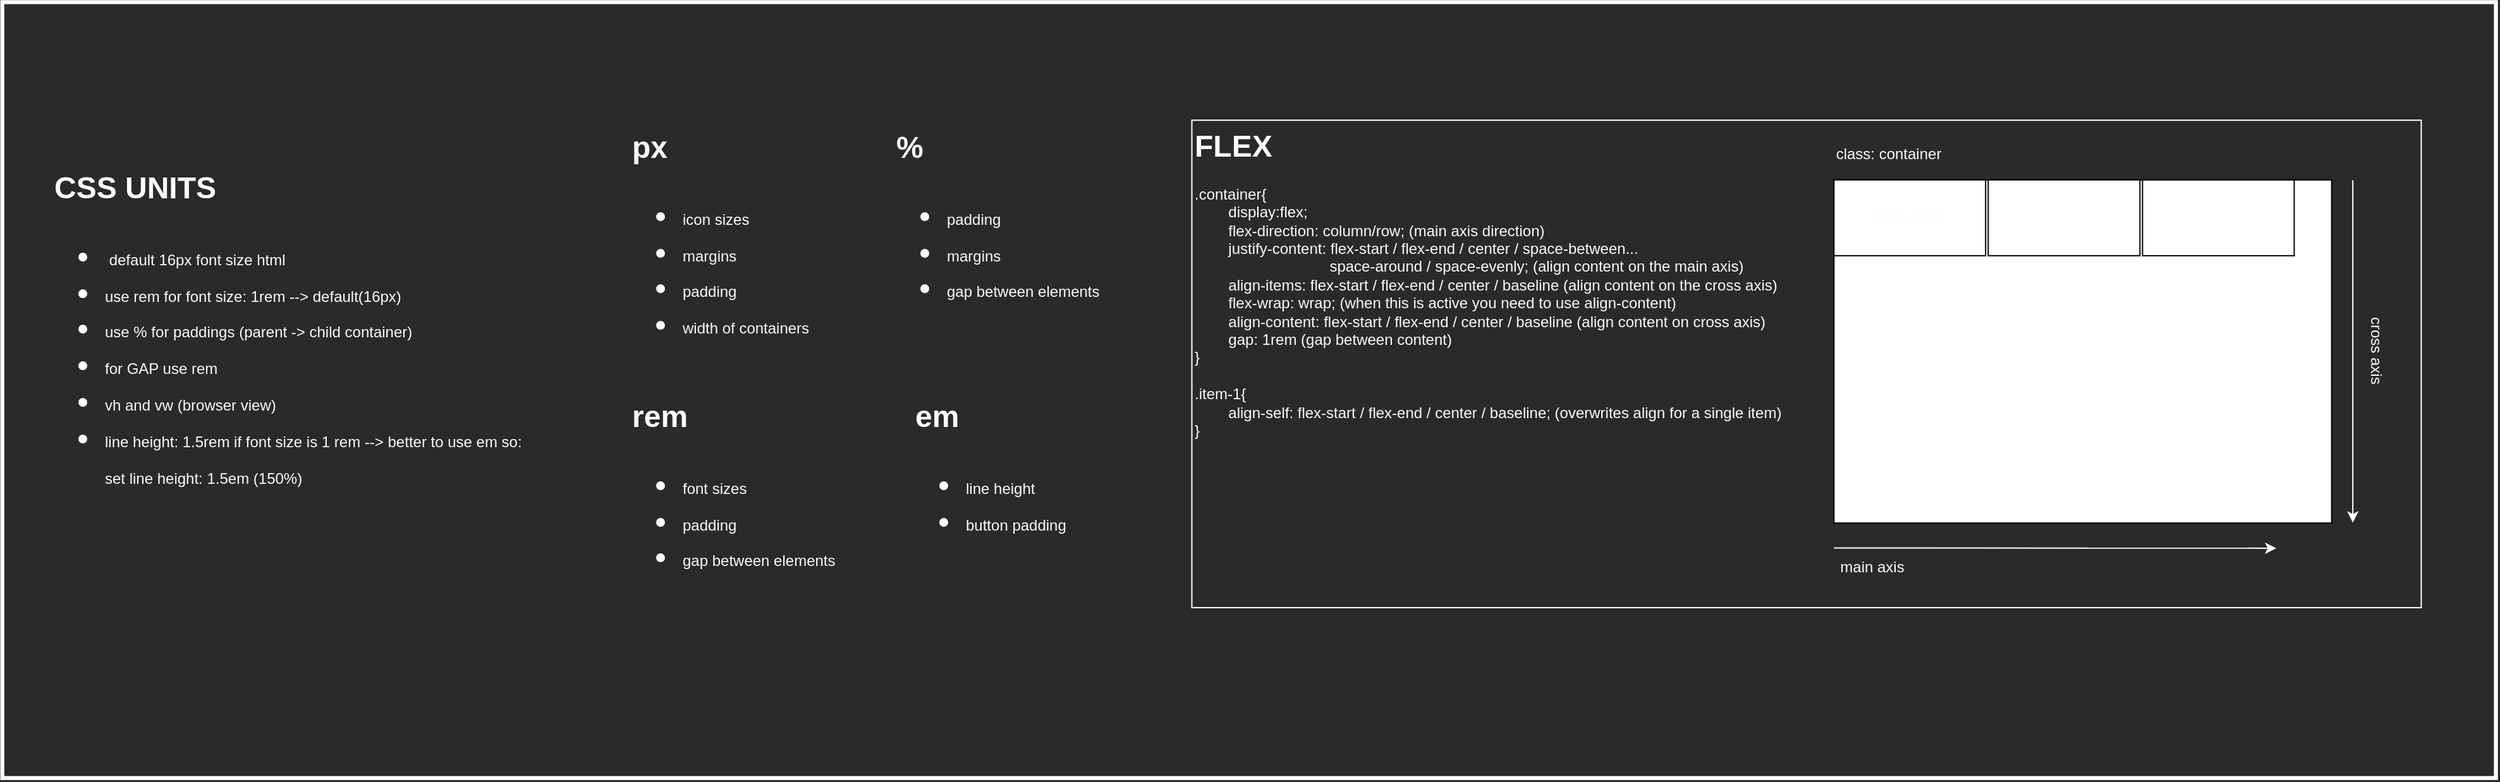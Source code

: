 <mxfile>
    <diagram name="Page-1" id="AAiiQWBEAkQxzteKU6x-">
        <mxGraphModel dx="3407" dy="1903" grid="0" gridSize="3.937" guides="0" tooltips="1" connect="0" arrows="0" fold="1" page="0" pageScale="1" pageWidth="1600" pageHeight="900" background="#2a2a2a" math="0" shadow="0">
            <root>
                <mxCell id="0"/>
                <mxCell id="1" parent="0"/>
                <mxCell id="TYYw9LiW6u4KMub6DSwJ-14" value="" style="rounded=0;whiteSpace=wrap;html=1;fillColor=none;strokeWidth=3.15;fontColor=light-dark(#FFFAF9,#EDEDED);labelBorderColor=light-dark(#FFFFFF,#EDEDED);strokeColor=#FFFFFF;" parent="1" vertex="1">
                    <mxGeometry x="-51.18" y="-43.31" width="1972.43" height="614.18" as="geometry"/>
                </mxCell>
                <mxCell id="TYYw9LiW6u4KMub6DSwJ-2" value="&lt;h1 style=&quot;margin-top: 0px;&quot;&gt;CSS UNITS&lt;/h1&gt;&lt;h1 style=&quot;margin-top: 0px;&quot;&gt;&lt;ul&gt;&lt;li&gt;&lt;span style=&quot;font-size: 12px; font-weight: 400;&quot;&gt;&amp;nbsp;default 16px font size html&lt;/span&gt;&lt;/li&gt;&lt;li&gt;&lt;span style=&quot;font-size: 12px; font-weight: 400;&quot;&gt;use rem for font size: 1rem --&amp;gt; default(16px)&lt;/span&gt;&lt;/li&gt;&lt;li&gt;&lt;span style=&quot;font-size: 12px; font-weight: 400;&quot;&gt;use % for paddings (parent -&amp;gt; child container)&lt;/span&gt;&lt;/li&gt;&lt;li&gt;&lt;span style=&quot;font-size: 12px; font-weight: 400;&quot;&gt;for GAP use rem&lt;/span&gt;&lt;/li&gt;&lt;li&gt;&lt;span style=&quot;font-size: 12px; font-weight: 400;&quot;&gt;vh and vw (browser view)&lt;/span&gt;&lt;/li&gt;&lt;li&gt;&lt;span style=&quot;font-size: 12px; font-weight: 400;&quot;&gt;line height: 1.5rem if font size is 1 rem --&amp;gt; better to use em so:&lt;br&gt;set line height: 1.5em (150%)&lt;/span&gt;&lt;/li&gt;&lt;/ul&gt;&lt;/h1&gt;" style="text;html=1;whiteSpace=wrap;overflow=hidden;rounded=0;strokeColor=none;strokeWidth=1.968;fontColor=light-dark(#FFFAF9,#EDEDED);" parent="1" vertex="1">
                    <mxGeometry x="-11.81" y="82.68" width="397.63" height="314.96" as="geometry"/>
                </mxCell>
                <mxCell id="TYYw9LiW6u4KMub6DSwJ-8" value="&lt;h1 style=&quot;margin-top: 0px;&quot;&gt;&lt;span style=&quot;background-color: initial;&quot;&gt;px&lt;/span&gt;&lt;/h1&gt;&lt;h1 style=&quot;margin-top: 0px;&quot;&gt;&lt;ul&gt;&lt;li&gt;&lt;span style=&quot;font-size: 12px; font-weight: 400;&quot;&gt;icon sizes&lt;/span&gt;&lt;/li&gt;&lt;li&gt;&lt;span style=&quot;font-size: 12px; font-weight: 400;&quot;&gt;margins&lt;/span&gt;&lt;/li&gt;&lt;li&gt;&lt;span style=&quot;font-size: 12px; font-weight: 400;&quot;&gt;padding&lt;/span&gt;&lt;/li&gt;&lt;li&gt;&lt;span style=&quot;font-size: 12px; font-weight: 400;&quot;&gt;width of containers&lt;/span&gt;&lt;/li&gt;&lt;/ul&gt;&lt;/h1&gt;" style="text;html=1;whiteSpace=wrap;overflow=hidden;rounded=0;fontColor=light-dark(#FFFAF9,#EDEDED);" parent="1" vertex="1">
                    <mxGeometry x="444.88" y="51.18" width="200.79" height="208.66" as="geometry"/>
                </mxCell>
                <mxCell id="TYYw9LiW6u4KMub6DSwJ-10" value="&lt;h1 style=&quot;margin-top: 0px;&quot;&gt;%&lt;/h1&gt;&lt;h1 style=&quot;margin-top: 0px;&quot;&gt;&lt;ul&gt;&lt;li&gt;&lt;span style=&quot;font-size: 12px; font-weight: 400;&quot;&gt;padding&lt;/span&gt;&lt;/li&gt;&lt;li&gt;&lt;span style=&quot;font-size: 12px; font-weight: 400;&quot;&gt;margins&lt;/span&gt;&lt;/li&gt;&lt;li&gt;&lt;span style=&quot;font-size: 12px; font-weight: 400;&quot;&gt;gap between elements&lt;/span&gt;&lt;/li&gt;&lt;/ul&gt;&lt;/h1&gt;" style="text;html=1;whiteSpace=wrap;overflow=hidden;rounded=0;fontColor=light-dark(#FFFAF9,#EDEDED);" parent="1" vertex="1">
                    <mxGeometry x="653.54" y="51.18" width="196.85" height="173.22" as="geometry"/>
                </mxCell>
                <mxCell id="TYYw9LiW6u4KMub6DSwJ-11" value="&lt;h1 style=&quot;margin-top: 0px;&quot;&gt;rem&lt;/h1&gt;&lt;h1 style=&quot;margin-top: 0px;&quot;&gt;&lt;ul&gt;&lt;li&gt;&lt;span style=&quot;font-size: 12px; font-weight: 400;&quot;&gt;font sizes&lt;/span&gt;&lt;/li&gt;&lt;li&gt;&lt;span style=&quot;font-size: 12px; font-weight: 400;&quot;&gt;padding&lt;/span&gt;&lt;/li&gt;&lt;li&gt;&lt;span style=&quot;font-size: 12px; font-weight: 400;&quot;&gt;gap between elements&lt;/span&gt;&lt;/li&gt;&lt;/ul&gt;&lt;/h1&gt;" style="text;html=1;whiteSpace=wrap;overflow=hidden;rounded=0;fontColor=light-dark(#FFFAF9,#EDEDED);" parent="1" vertex="1">
                    <mxGeometry x="444.877" y="263.777" width="196.85" height="173.22" as="geometry"/>
                </mxCell>
                <mxCell id="TYYw9LiW6u4KMub6DSwJ-12" value="&lt;h1 style=&quot;margin-top: 0px;&quot;&gt;em&lt;/h1&gt;&lt;h1 style=&quot;margin-top: 0px;&quot;&gt;&lt;ul&gt;&lt;li&gt;&lt;span style=&quot;font-size: 12px; font-weight: 400;&quot;&gt;line height&lt;/span&gt;&lt;/li&gt;&lt;li&gt;&lt;span style=&quot;font-size: 12px; font-weight: 400;&quot;&gt;button padding&lt;/span&gt;&lt;/li&gt;&lt;/ul&gt;&lt;/h1&gt;" style="text;html=1;whiteSpace=wrap;overflow=hidden;rounded=0;fontColor=light-dark(#FFFAF9,#EDEDED);" parent="1" vertex="1">
                    <mxGeometry x="669.294" y="263.774" width="196.85" height="173.22" as="geometry"/>
                </mxCell>
                <mxCell id="TYYw9LiW6u4KMub6DSwJ-15" value="&lt;h1 style=&quot;margin-top: 0px;&quot;&gt;FLEX&lt;/h1&gt;&lt;div&gt;.container{&lt;/div&gt;&lt;div&gt;&lt;span style=&quot;white-space: pre;&quot;&gt;&#x9;&lt;/span&gt;display:flex;&lt;br&gt;&lt;/div&gt;&lt;div&gt;&lt;span style=&quot;white-space: pre;&quot;&gt;&#x9;&lt;/span&gt;flex-direction: column/row; (main axis direction)&lt;br&gt;&lt;/div&gt;&lt;div&gt;&lt;span style=&quot;white-space: pre;&quot;&gt;&#x9;&lt;/span&gt;justify-content: flex-start / flex-end / center / space-between...&lt;br&gt;&lt;/div&gt;&lt;div&gt;&lt;span style=&quot;white-space: pre;&quot;&gt;&#x9;&lt;/span&gt;&lt;span style=&quot;white-space: pre;&quot;&gt;&#x9;&lt;/span&gt;&lt;span style=&quot;white-space: pre;&quot;&gt;&#x9;&lt;/span&gt;&lt;span style=&quot;white-space: pre;&quot;&gt;&#x9;&lt;/span&gt;space-around / space-evenly; (align content on the main axis)&lt;br&gt;&lt;/div&gt;&lt;div&gt;&lt;span style=&quot;white-space: pre;&quot;&gt;&#x9;&lt;/span&gt;align-items: flex-start / flex-end / center / baseline (align content on the cross axis)&lt;br&gt;&lt;/div&gt;&lt;div&gt;&lt;span style=&quot;white-space: pre;&quot;&gt;&#x9;&lt;/span&gt;flex-wrap: wrap; (when this is active you need to use align-content)&lt;br&gt;&lt;/div&gt;&lt;div&gt;&lt;span style=&quot;white-space: pre;&quot;&gt;&#x9;&lt;/span&gt;align-content:&amp;nbsp;&lt;span style=&quot;background-color: initial;&quot;&gt;flex-start / flex-end / center / baseline (align content on cross axis)&lt;/span&gt;&lt;br&gt;&lt;/div&gt;&lt;div&gt;&lt;span style=&quot;background-color: initial;&quot;&gt;&lt;span style=&quot;white-space: pre;&quot;&gt;&#x9;&lt;/span&gt;gap: 1rem (gap between content)&lt;/span&gt;&lt;/div&gt;&lt;div&gt;}&lt;/div&gt;&lt;div&gt;&lt;br&gt;&lt;/div&gt;&lt;div&gt;.item-1{&lt;/div&gt;&lt;div&gt;&lt;span style=&quot;white-space: pre;&quot;&gt;&#x9;&lt;/span&gt;align-self: flex-start / flex-end / center / baseline; (overwrites align for a single item)&lt;/div&gt;&lt;div&gt;}&lt;/div&gt;" style="text;html=1;whiteSpace=wrap;overflow=hidden;rounded=0;labelBorderColor=none;strokeColor=#FFFFFF;fontColor=light-dark(#FFFAF9,#EDEDED);" parent="1" vertex="1">
                    <mxGeometry x="889.76" y="50.16" width="972.44" height="385.83" as="geometry"/>
                </mxCell>
                <mxCell id="TYYw9LiW6u4KMub6DSwJ-17" value="" style="rounded=0;whiteSpace=wrap;html=1;glass=0;fillColor=#FFFFFF;fontColor=light-dark(#FFFAF9,#EDEDED);" parent="1" vertex="1">
                    <mxGeometry x="1397.64" y="97.4" width="393.7" height="271.65" as="geometry"/>
                </mxCell>
                <mxCell id="TYYw9LiW6u4KMub6DSwJ-18" value="class: container" style="text;html=1;align=center;verticalAlign=middle;whiteSpace=wrap;rounded=0;fontColor=light-dark(#FFFAF9,#EDEDED);" parent="1" vertex="1">
                    <mxGeometry x="1389.76" y="61.97" width="102.36" height="30" as="geometry"/>
                </mxCell>
                <mxCell id="TYYw9LiW6u4KMub6DSwJ-21" value="" style="endArrow=classic;html=1;rounded=0;entryX=0.847;entryY=0.786;entryDx=0;entryDy=0;entryPerimeter=0;fontColor=light-dark(#FFFAF9,#EDEDED);strokeColor=#FFFFFF;" parent="1" edge="1">
                    <mxGeometry width="50" height="50" relative="1" as="geometry">
                        <mxPoint x="1397.64" y="388.74" as="sourcePoint"/>
                        <mxPoint x="1747.679" y="388.948" as="targetPoint"/>
                    </mxGeometry>
                </mxCell>
                <mxCell id="TYYw9LiW6u4KMub6DSwJ-23" value="main axis" style="text;html=1;align=center;verticalAlign=middle;whiteSpace=wrap;rounded=0;fontColor=light-dark(#FFFAF9,#EDEDED);" parent="1" vertex="1">
                    <mxGeometry x="1397.64" y="388.74" width="60" height="30" as="geometry"/>
                </mxCell>
                <mxCell id="TYYw9LiW6u4KMub6DSwJ-24" value="" style="rounded=0;whiteSpace=wrap;html=1;fontColor=light-dark(#FFFAF9,#EDEDED);" parent="1" vertex="1">
                    <mxGeometry x="1397.64" y="97.4" width="120" height="60" as="geometry"/>
                </mxCell>
                <mxCell id="TYYw9LiW6u4KMub6DSwJ-25" value="" style="rounded=0;whiteSpace=wrap;html=1;fontColor=light-dark(#FFFAF9,#EDEDED);" parent="1" vertex="1">
                    <mxGeometry x="1519.687" y="97.397" width="120" height="60" as="geometry"/>
                </mxCell>
                <mxCell id="TYYw9LiW6u4KMub6DSwJ-26" value="" style="rounded=0;whiteSpace=wrap;html=1;fontColor=light-dark(#FFFAF9,#EDEDED);" parent="1" vertex="1">
                    <mxGeometry x="1641.734" y="97.404" width="120" height="60" as="geometry"/>
                </mxCell>
                <mxCell id="TYYw9LiW6u4KMub6DSwJ-27" value="" style="endArrow=classic;html=1;rounded=0;fontColor=light-dark(#FFFAF9,#EDEDED);strokeColor=#FFFFFF;" parent="1" edge="1">
                    <mxGeometry width="50" height="50" relative="1" as="geometry">
                        <mxPoint x="1808.09" y="97.79" as="sourcePoint"/>
                        <mxPoint x="1808.09" y="368.79" as="targetPoint"/>
                    </mxGeometry>
                </mxCell>
                <mxCell id="TYYw9LiW6u4KMub6DSwJ-28" value="cross axis" style="text;html=1;align=center;verticalAlign=middle;whiteSpace=wrap;rounded=0;horizontal=1;textDirection=vertical-rl;fontColor=light-dark(#FFFAF9,#EDEDED);" parent="1" vertex="1">
                    <mxGeometry x="1815.96" y="97.41" width="19.69" height="271.65" as="geometry"/>
                </mxCell>
                <mxCell id="TYYw9LiW6u4KMub6DSwJ-30" value="class: item" style="text;html=1;align=center;verticalAlign=middle;whiteSpace=wrap;rounded=0;fontColor=light-dark(#FFFAF9,#EDEDED);" parent="1" vertex="1">
                    <mxGeometry x="1425.2" y="112.4" width="60" height="30" as="geometry"/>
                </mxCell>
                <mxCell id="TYYw9LiW6u4KMub6DSwJ-31" style="edgeStyle=orthogonalEdgeStyle;rounded=0;orthogonalLoop=1;jettySize=auto;html=1;exitX=0.5;exitY=1;exitDx=0;exitDy=0;fontColor=light-dark(#FFFAF9,#EDEDED);" parent="1" source="TYYw9LiW6u4KMub6DSwJ-15" target="TYYw9LiW6u4KMub6DSwJ-15" edge="1">
                    <mxGeometry relative="1" as="geometry"/>
                </mxCell>
            </root>
        </mxGraphModel>
    </diagram>
</mxfile>